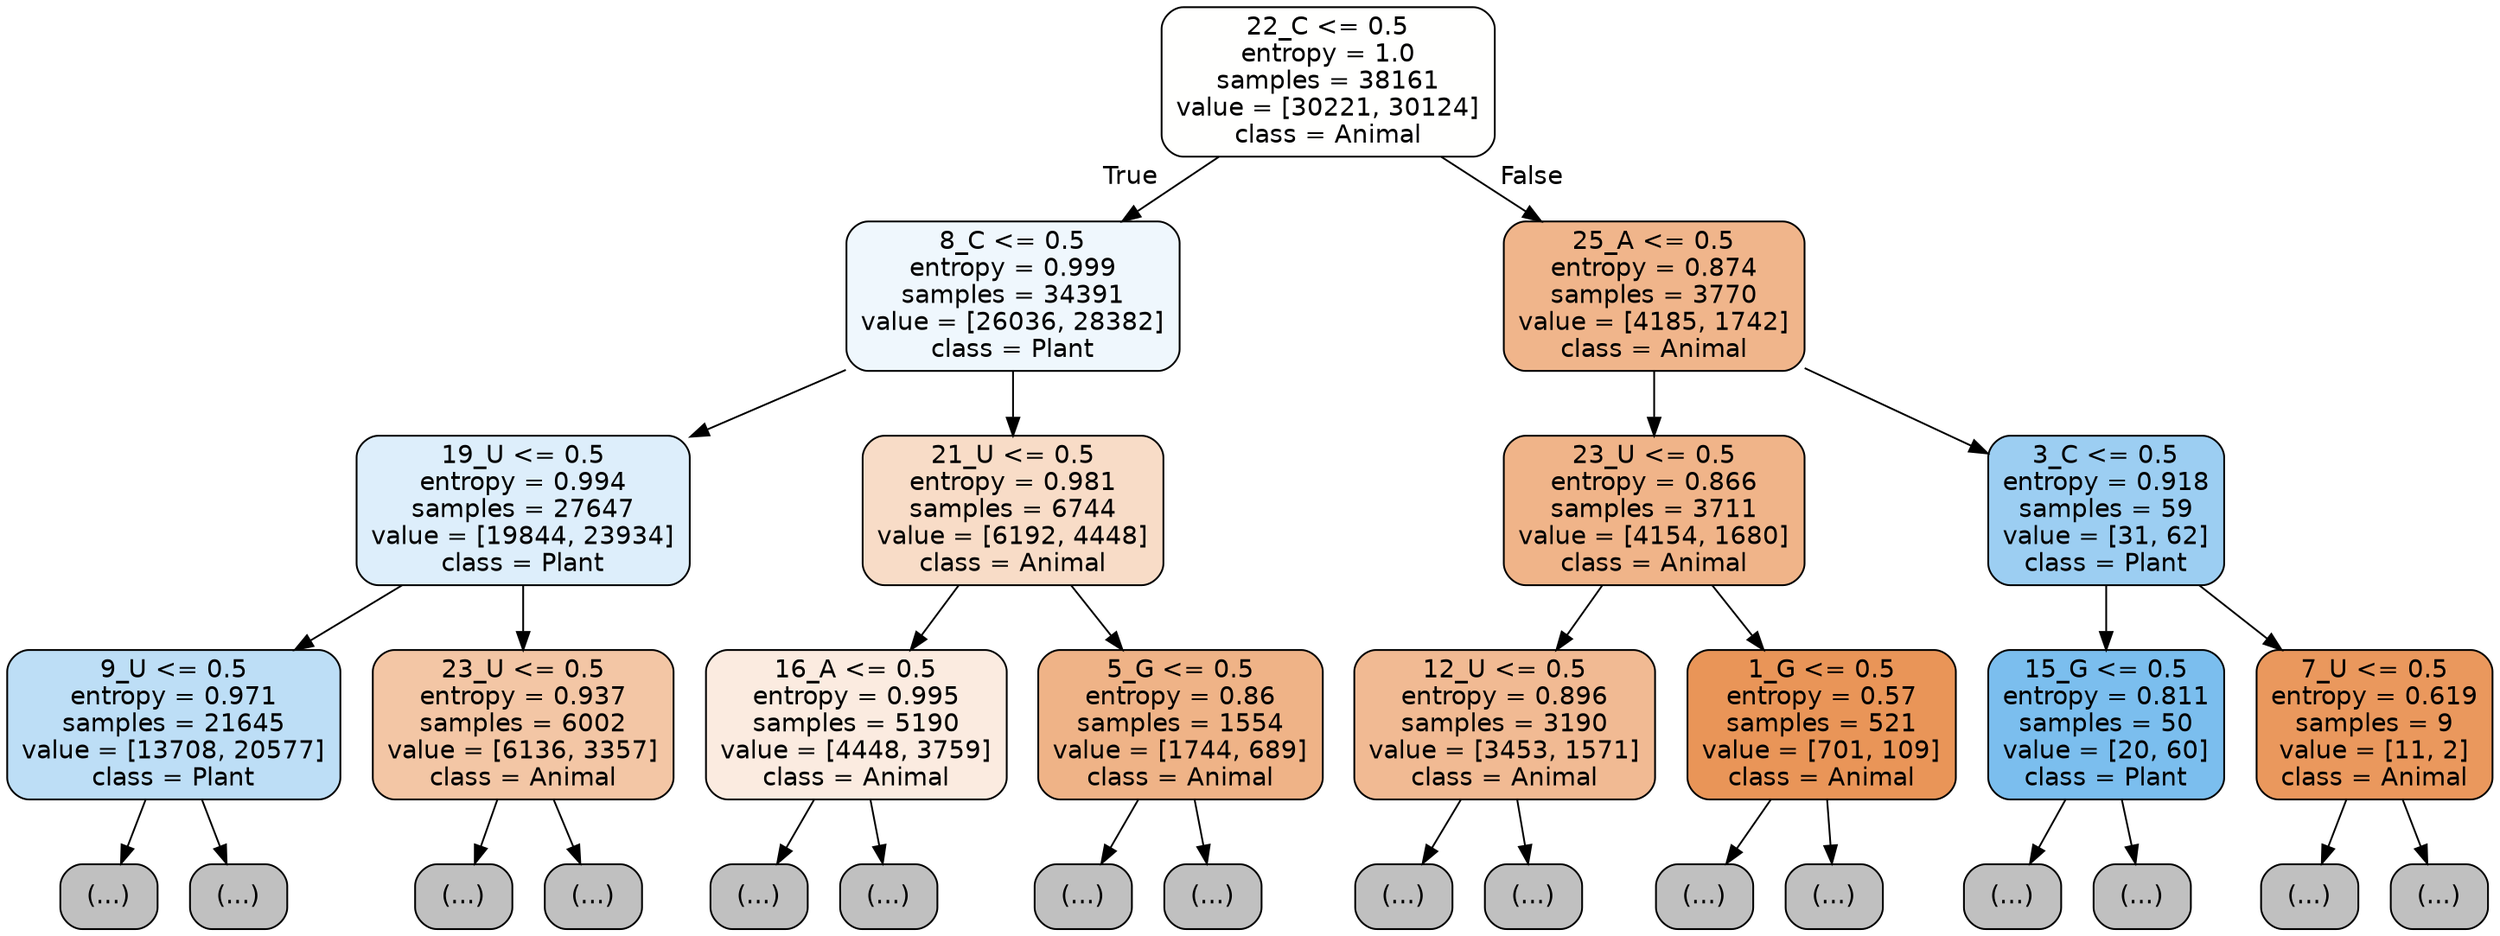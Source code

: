 digraph Tree {
node [shape=box, style="filled, rounded", color="black", fontname="helvetica"] ;
edge [fontname="helvetica"] ;
0 [label="22_C <= 0.5\nentropy = 1.0\nsamples = 38161\nvalue = [30221, 30124]\nclass = Animal", fillcolor="#fffffe"] ;
1 [label="8_C <= 0.5\nentropy = 0.999\nsamples = 34391\nvalue = [26036, 28382]\nclass = Plant", fillcolor="#eff7fd"] ;
0 -> 1 [labeldistance=2.5, labelangle=45, headlabel="True"] ;
2 [label="19_U <= 0.5\nentropy = 0.994\nsamples = 27647\nvalue = [19844, 23934]\nclass = Plant", fillcolor="#ddeefb"] ;
1 -> 2 ;
3 [label="9_U <= 0.5\nentropy = 0.971\nsamples = 21645\nvalue = [13708, 20577]\nclass = Plant", fillcolor="#bddef6"] ;
2 -> 3 ;
4 [label="(...)", fillcolor="#C0C0C0"] ;
3 -> 4 ;
6347 [label="(...)", fillcolor="#C0C0C0"] ;
3 -> 6347 ;
8846 [label="23_U <= 0.5\nentropy = 0.937\nsamples = 6002\nvalue = [6136, 3357]\nclass = Animal", fillcolor="#f3c6a5"] ;
2 -> 8846 ;
8847 [label="(...)", fillcolor="#C0C0C0"] ;
8846 -> 8847 ;
11740 [label="(...)", fillcolor="#C0C0C0"] ;
8846 -> 11740 ;
11851 [label="21_U <= 0.5\nentropy = 0.981\nsamples = 6744\nvalue = [6192, 4448]\nclass = Animal", fillcolor="#f8dcc7"] ;
1 -> 11851 ;
11852 [label="16_A <= 0.5\nentropy = 0.995\nsamples = 5190\nvalue = [4448, 3759]\nclass = Animal", fillcolor="#fbebe0"] ;
11851 -> 11852 ;
11853 [label="(...)", fillcolor="#C0C0C0"] ;
11852 -> 11853 ;
13888 [label="(...)", fillcolor="#C0C0C0"] ;
11852 -> 13888 ;
14441 [label="5_G <= 0.5\nentropy = 0.86\nsamples = 1554\nvalue = [1744, 689]\nclass = Animal", fillcolor="#efb387"] ;
11851 -> 14441 ;
14442 [label="(...)", fillcolor="#C0C0C0"] ;
14441 -> 14442 ;
14905 [label="(...)", fillcolor="#C0C0C0"] ;
14441 -> 14905 ;
15090 [label="25_A <= 0.5\nentropy = 0.874\nsamples = 3770\nvalue = [4185, 1742]\nclass = Animal", fillcolor="#f0b58b"] ;
0 -> 15090 [labeldistance=2.5, labelangle=-45, headlabel="False"] ;
15091 [label="23_U <= 0.5\nentropy = 0.866\nsamples = 3711\nvalue = [4154, 1680]\nclass = Animal", fillcolor="#f0b489"] ;
15090 -> 15091 ;
15092 [label="12_U <= 0.5\nentropy = 0.896\nsamples = 3190\nvalue = [3453, 1571]\nclass = Animal", fillcolor="#f1ba93"] ;
15091 -> 15092 ;
15093 [label="(...)", fillcolor="#C0C0C0"] ;
15092 -> 15093 ;
16332 [label="(...)", fillcolor="#C0C0C0"] ;
15092 -> 16332 ;
16797 [label="1_G <= 0.5\nentropy = 0.57\nsamples = 521\nvalue = [701, 109]\nclass = Animal", fillcolor="#e99558"] ;
15091 -> 16797 ;
16798 [label="(...)", fillcolor="#C0C0C0"] ;
16797 -> 16798 ;
16959 [label="(...)", fillcolor="#C0C0C0"] ;
16797 -> 16959 ;
16990 [label="3_C <= 0.5\nentropy = 0.918\nsamples = 59\nvalue = [31, 62]\nclass = Plant", fillcolor="#9ccef2"] ;
15090 -> 16990 ;
16991 [label="15_G <= 0.5\nentropy = 0.811\nsamples = 50\nvalue = [20, 60]\nclass = Plant", fillcolor="#7bbeee"] ;
16990 -> 16991 ;
16992 [label="(...)", fillcolor="#C0C0C0"] ;
16991 -> 16992 ;
17011 [label="(...)", fillcolor="#C0C0C0"] ;
16991 -> 17011 ;
17022 [label="7_U <= 0.5\nentropy = 0.619\nsamples = 9\nvalue = [11, 2]\nclass = Animal", fillcolor="#ea985d"] ;
16990 -> 17022 ;
17023 [label="(...)", fillcolor="#C0C0C0"] ;
17022 -> 17023 ;
17024 [label="(...)", fillcolor="#C0C0C0"] ;
17022 -> 17024 ;
}